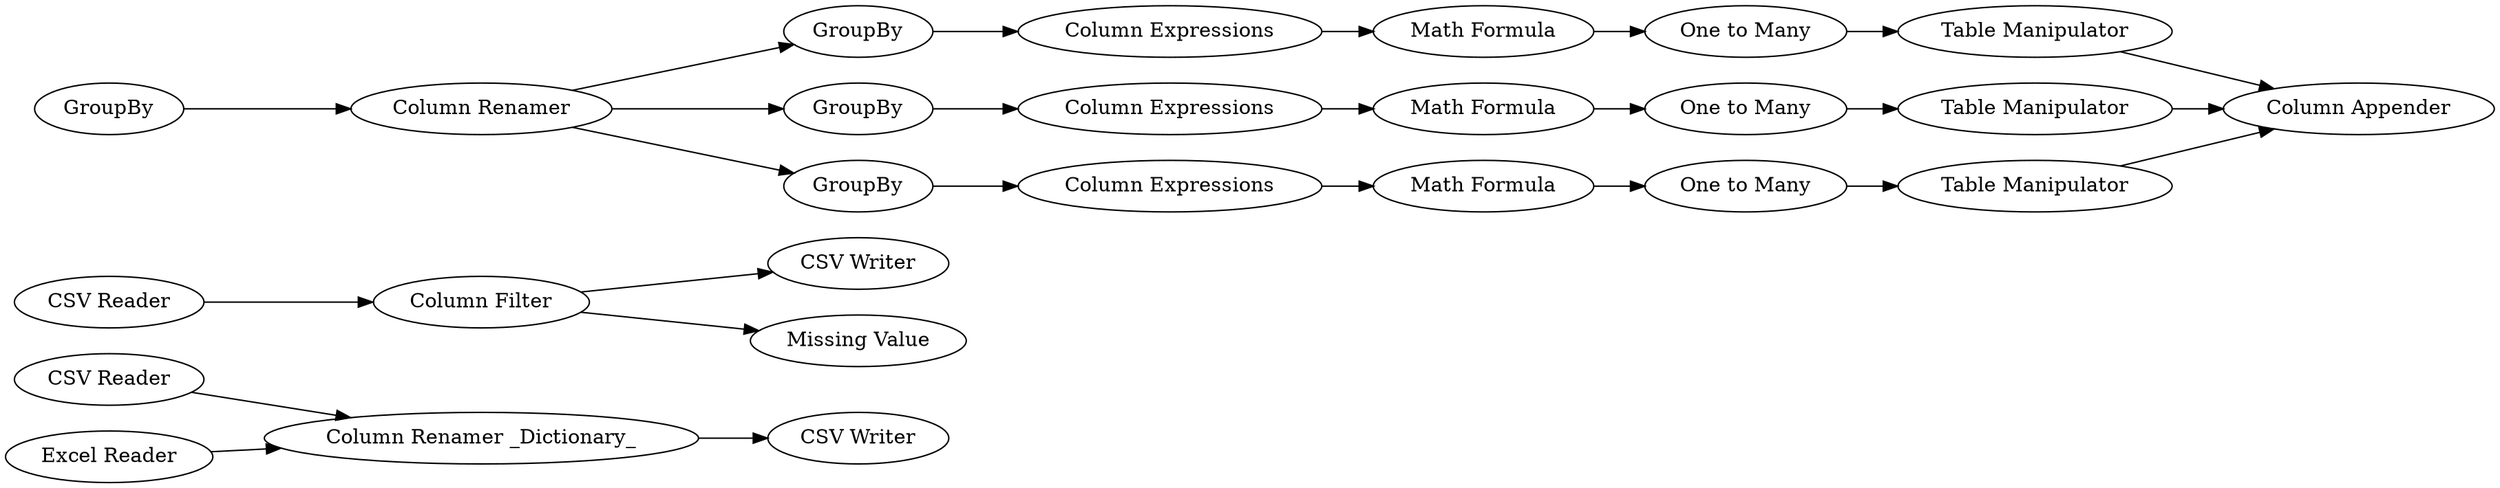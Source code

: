 digraph {
	1 [label="CSV Reader"]
	8 [label="Column Filter"]
	9 [label="Excel Reader"]
	12 [label="Column Renamer _Dictionary_"]
	15 [label="CSV Writer"]
	16 [label="CSV Writer"]
	18 [label="Missing Value"]
	20 [label=GroupBy]
	22 [label=GroupBy]
	23 [label="Column Renamer"]
	24 [label=GroupBy]
	26 [label=GroupBy]
	29 [label="Math Formula"]
	30 [label="Column Expressions"]
	31 [label="One to Many"]
	33 [label="Table Manipulator"]
	35 [label="Math Formula"]
	36 [label="Column Expressions"]
	37 [label="One to Many"]
	38 [label="Table Manipulator"]
	39 [label="Math Formula"]
	40 [label="Column Expressions"]
	41 [label="One to Many"]
	42 [label="Table Manipulator"]
	43 [label="Column Appender"]
	46 [label="CSV Reader"]
	1 -> 12
	8 -> 16
	8 -> 18
	9 -> 12
	12 -> 15
	20 -> 30
	22 -> 23
	23 -> 20
	23 -> 26
	23 -> 24
	24 -> 36
	26 -> 40
	29 -> 31
	30 -> 29
	31 -> 33
	33 -> 43
	35 -> 37
	36 -> 35
	37 -> 38
	38 -> 43
	39 -> 41
	40 -> 39
	41 -> 42
	42 -> 43
	46 -> 8
	rankdir=LR
}
